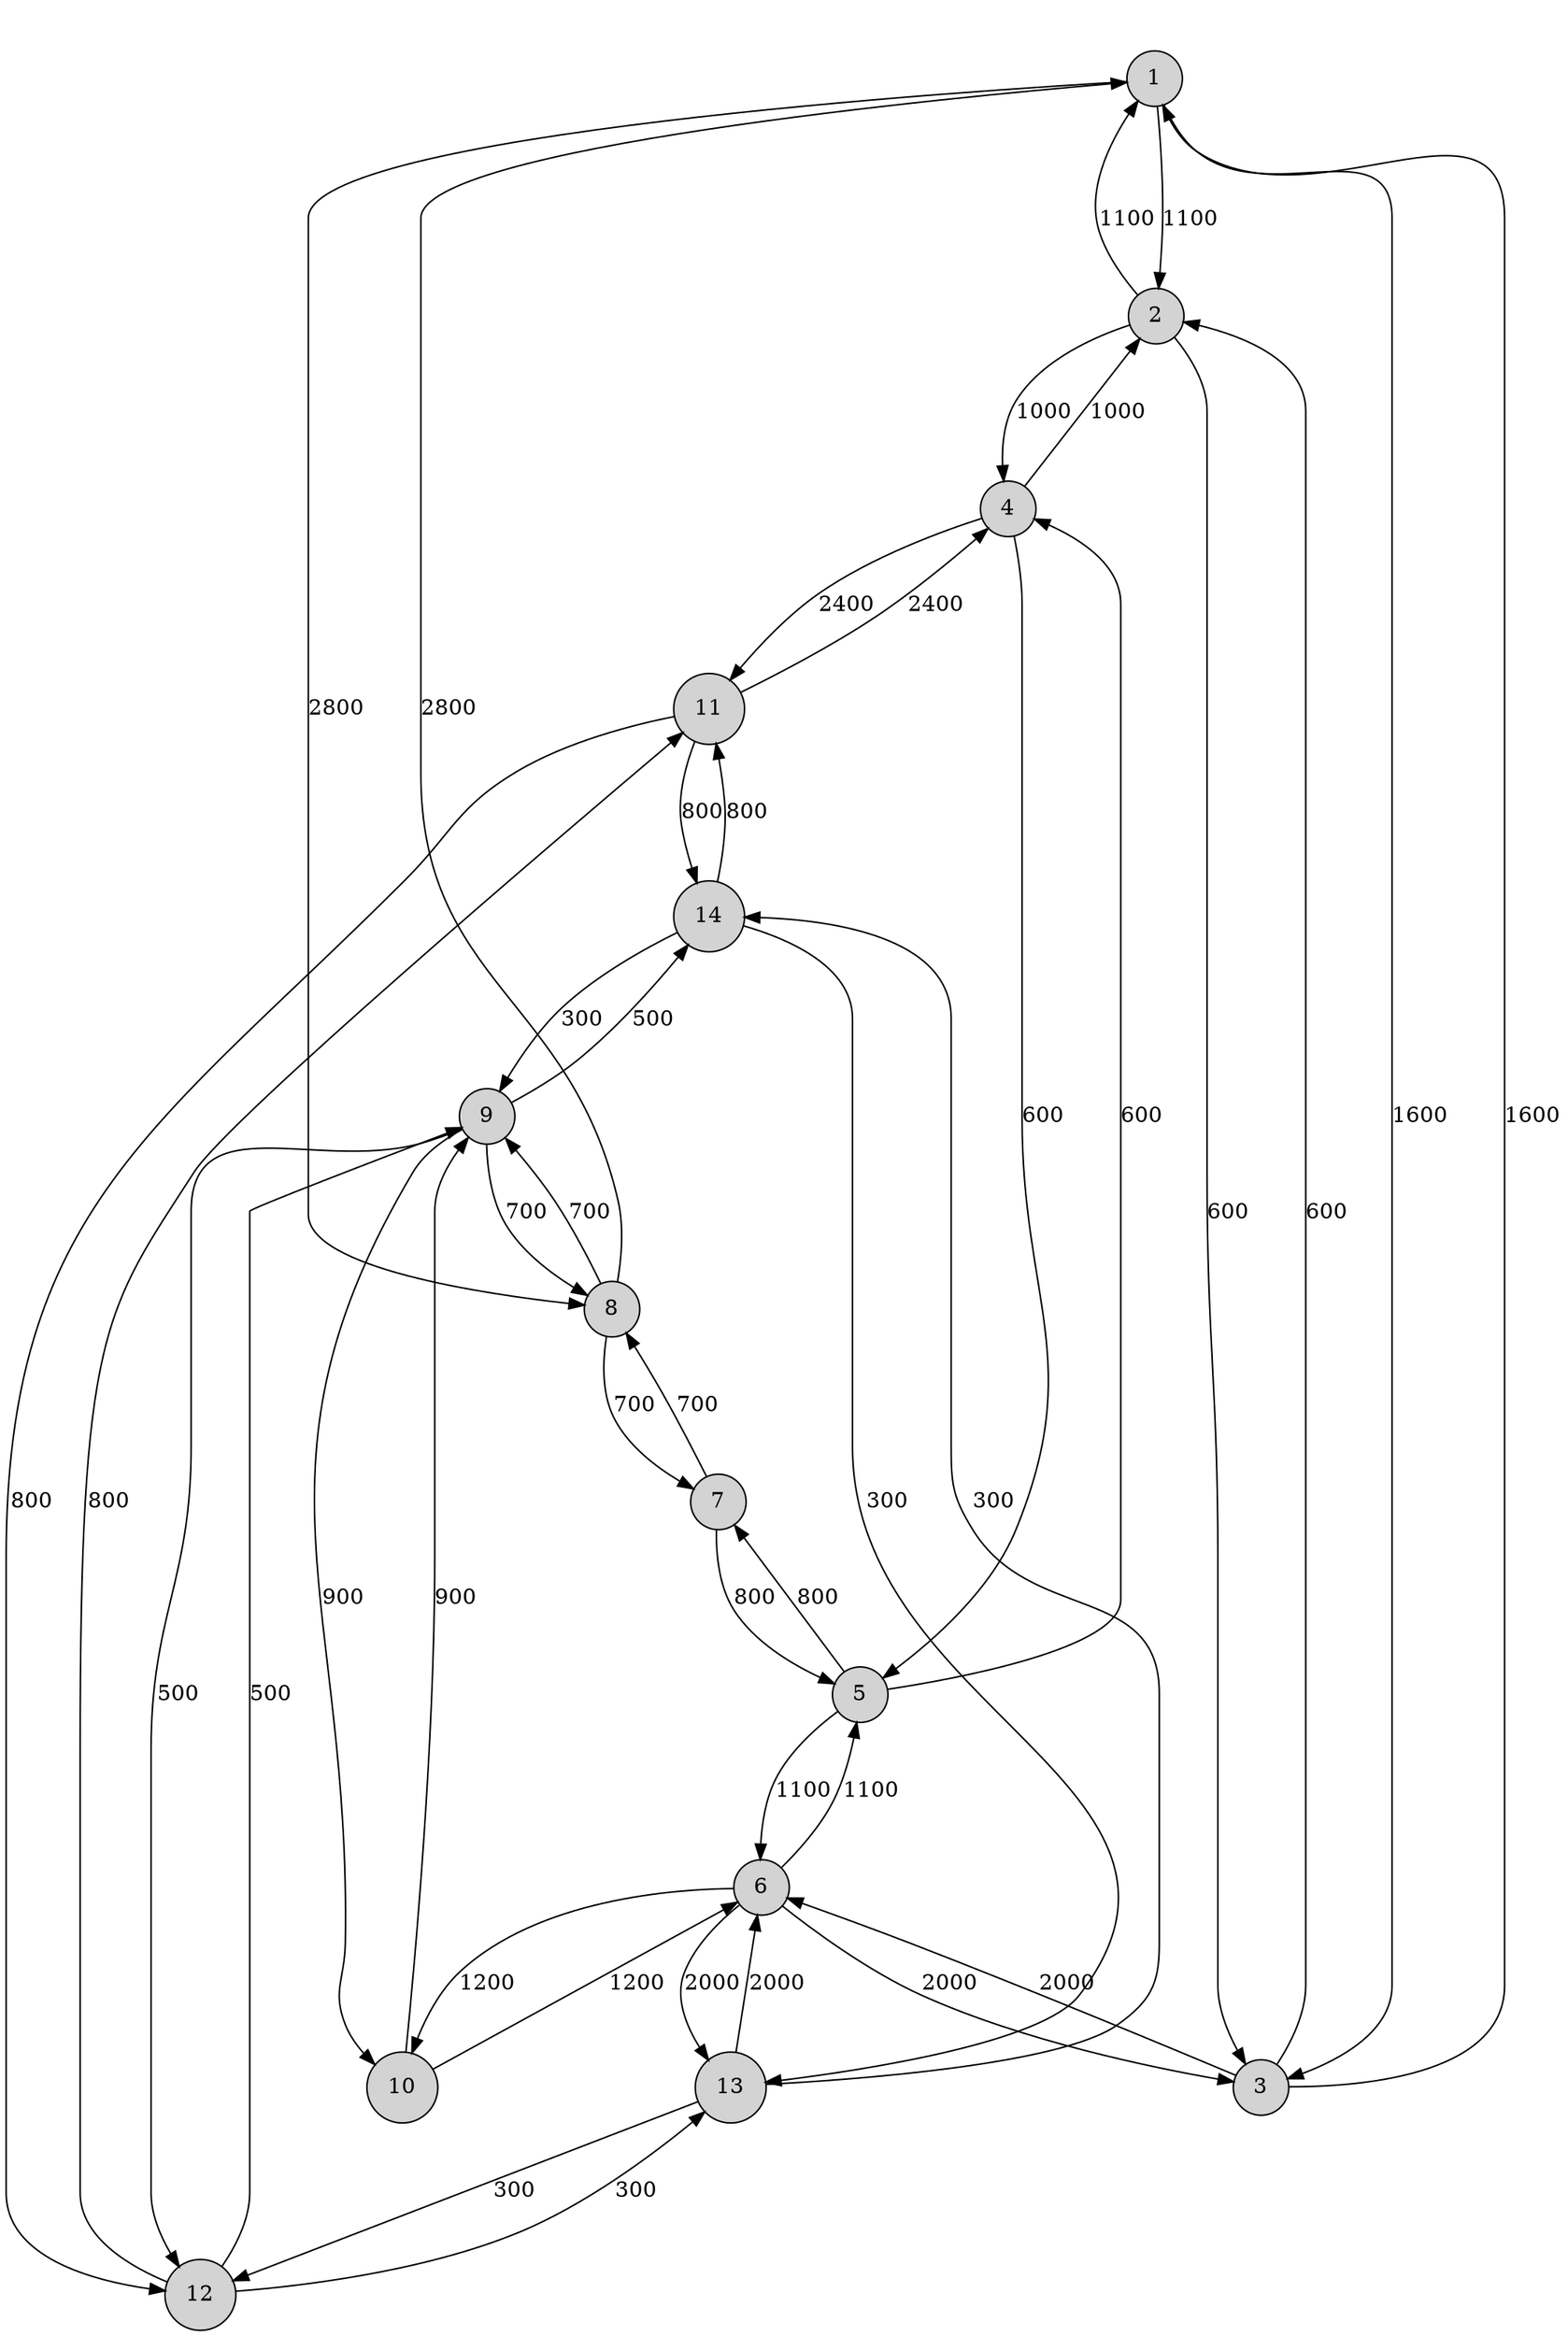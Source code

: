 digraph network { 
	rankdir=TB;
	node [shape=circle, style=filled]
	edge [minlen=2]
	
	/* Nodes */
	"1" [color=""]
	"2" [color=""]
	"3" [color=""]
	"4" [color=""]
	"5" [color=""]
	"6" [color=""]
	"7" [color=""]
	"8" [color=""]
	"9" [color=""]
	"10" [color=""]
	"11" [color=""]
	"12" [color=""]
	"13" [color=""]
	"14" [color=""]
	
	
	/* Edges */
	"1" -> "2" [label="1100"]
	"1" -> "3" [label="1600"]
	"1" -> "8" [label="2800"]
	"2" -> "1" [label="1100"]
	"2" -> "3" [label="600"]
	"2" -> "4" [label="1000"]
	"3" -> "1" [label="1600"]
	"3" -> "2" [label="600"]
	"3" -> "6" [label="2000"]
	"4" -> "2" [label="1000"]
	"4" -> "5" [label="600"]
	"4" -> "11" [label="2400"]
	"5" -> "4" [label="600"]
	"5" -> "6" [label="1100"]
	"5" -> "7" [label="800"]
	"6" -> "3" [label="2000"]
	"6" -> "5" [label="1100"]
	"6" -> "10" [label="1200"]
	"6" -> "13" [label="2000"]
	"7" -> "5" [label="800"]
	"7" -> "8" [label="700"]
	"8" -> "1" [label="2800"]
	"8" -> "7" [label="700"]
	"8" -> "9" [label="700"]
	"9" -> "8" [label="700"]
	"9" -> "10" [label="900"]
	"9" -> "12" [label="500"]
	"9" -> "14" [label="500"]
	"10" -> "6" [label="1200"]
	"10" -> "9" [label="900"]
	"11" -> "4" [label="2400"]
	"11" -> "12" [label="800"]
	"11" -> "14" [label="800"]
	"12" -> "9" [label="500"]
	"12" -> "11" [label="800"]
	"12" -> "13" [label="300"]
	"13" -> "6" [label="2000"]
	"13" -> "12" [label="300"]
	"13" -> "14" [label="300"]
	"14" -> "9" [label="300"]
	"14" -> "11" [label="800"]
	"14" -> "13" [label="300"]
	
	
	/* Nodes that have the same rank. */
	
	
		// Source Node
	// Sink Node
	
	/* Legend */
	subgraph legend {
		rankdir=TB;
		rank="same";
		
		"legend1" [shape=none, fillcolor="white", fontname="monospace", fontcolor="white", label=<
			<TABLE BORDER="0">
				<TR><TD>                    </TD></TR>
				<TR><TD>                    </TD></TR>
				<TR><TD>                    </TD></TR>
				<TR><TD>                    </TD></TR>
			</TABLE>>]
	}
}
